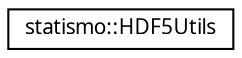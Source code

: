 digraph G
{
  edge [fontname="FreeSans.ttf",fontsize="10",labelfontname="FreeSans.ttf",labelfontsize="10"];
  node [fontname="FreeSans.ttf",fontsize="10",shape=record];
  rankdir="LR";
  Node1 [label="statismo::HDF5Utils",height=0.2,width=0.4,color="black", fillcolor="white", style="filled",URL="$classstatismo_1_1HDF5Utils.html",tooltip="Utility methods to read and store common types to a HDF5 File."];
}
